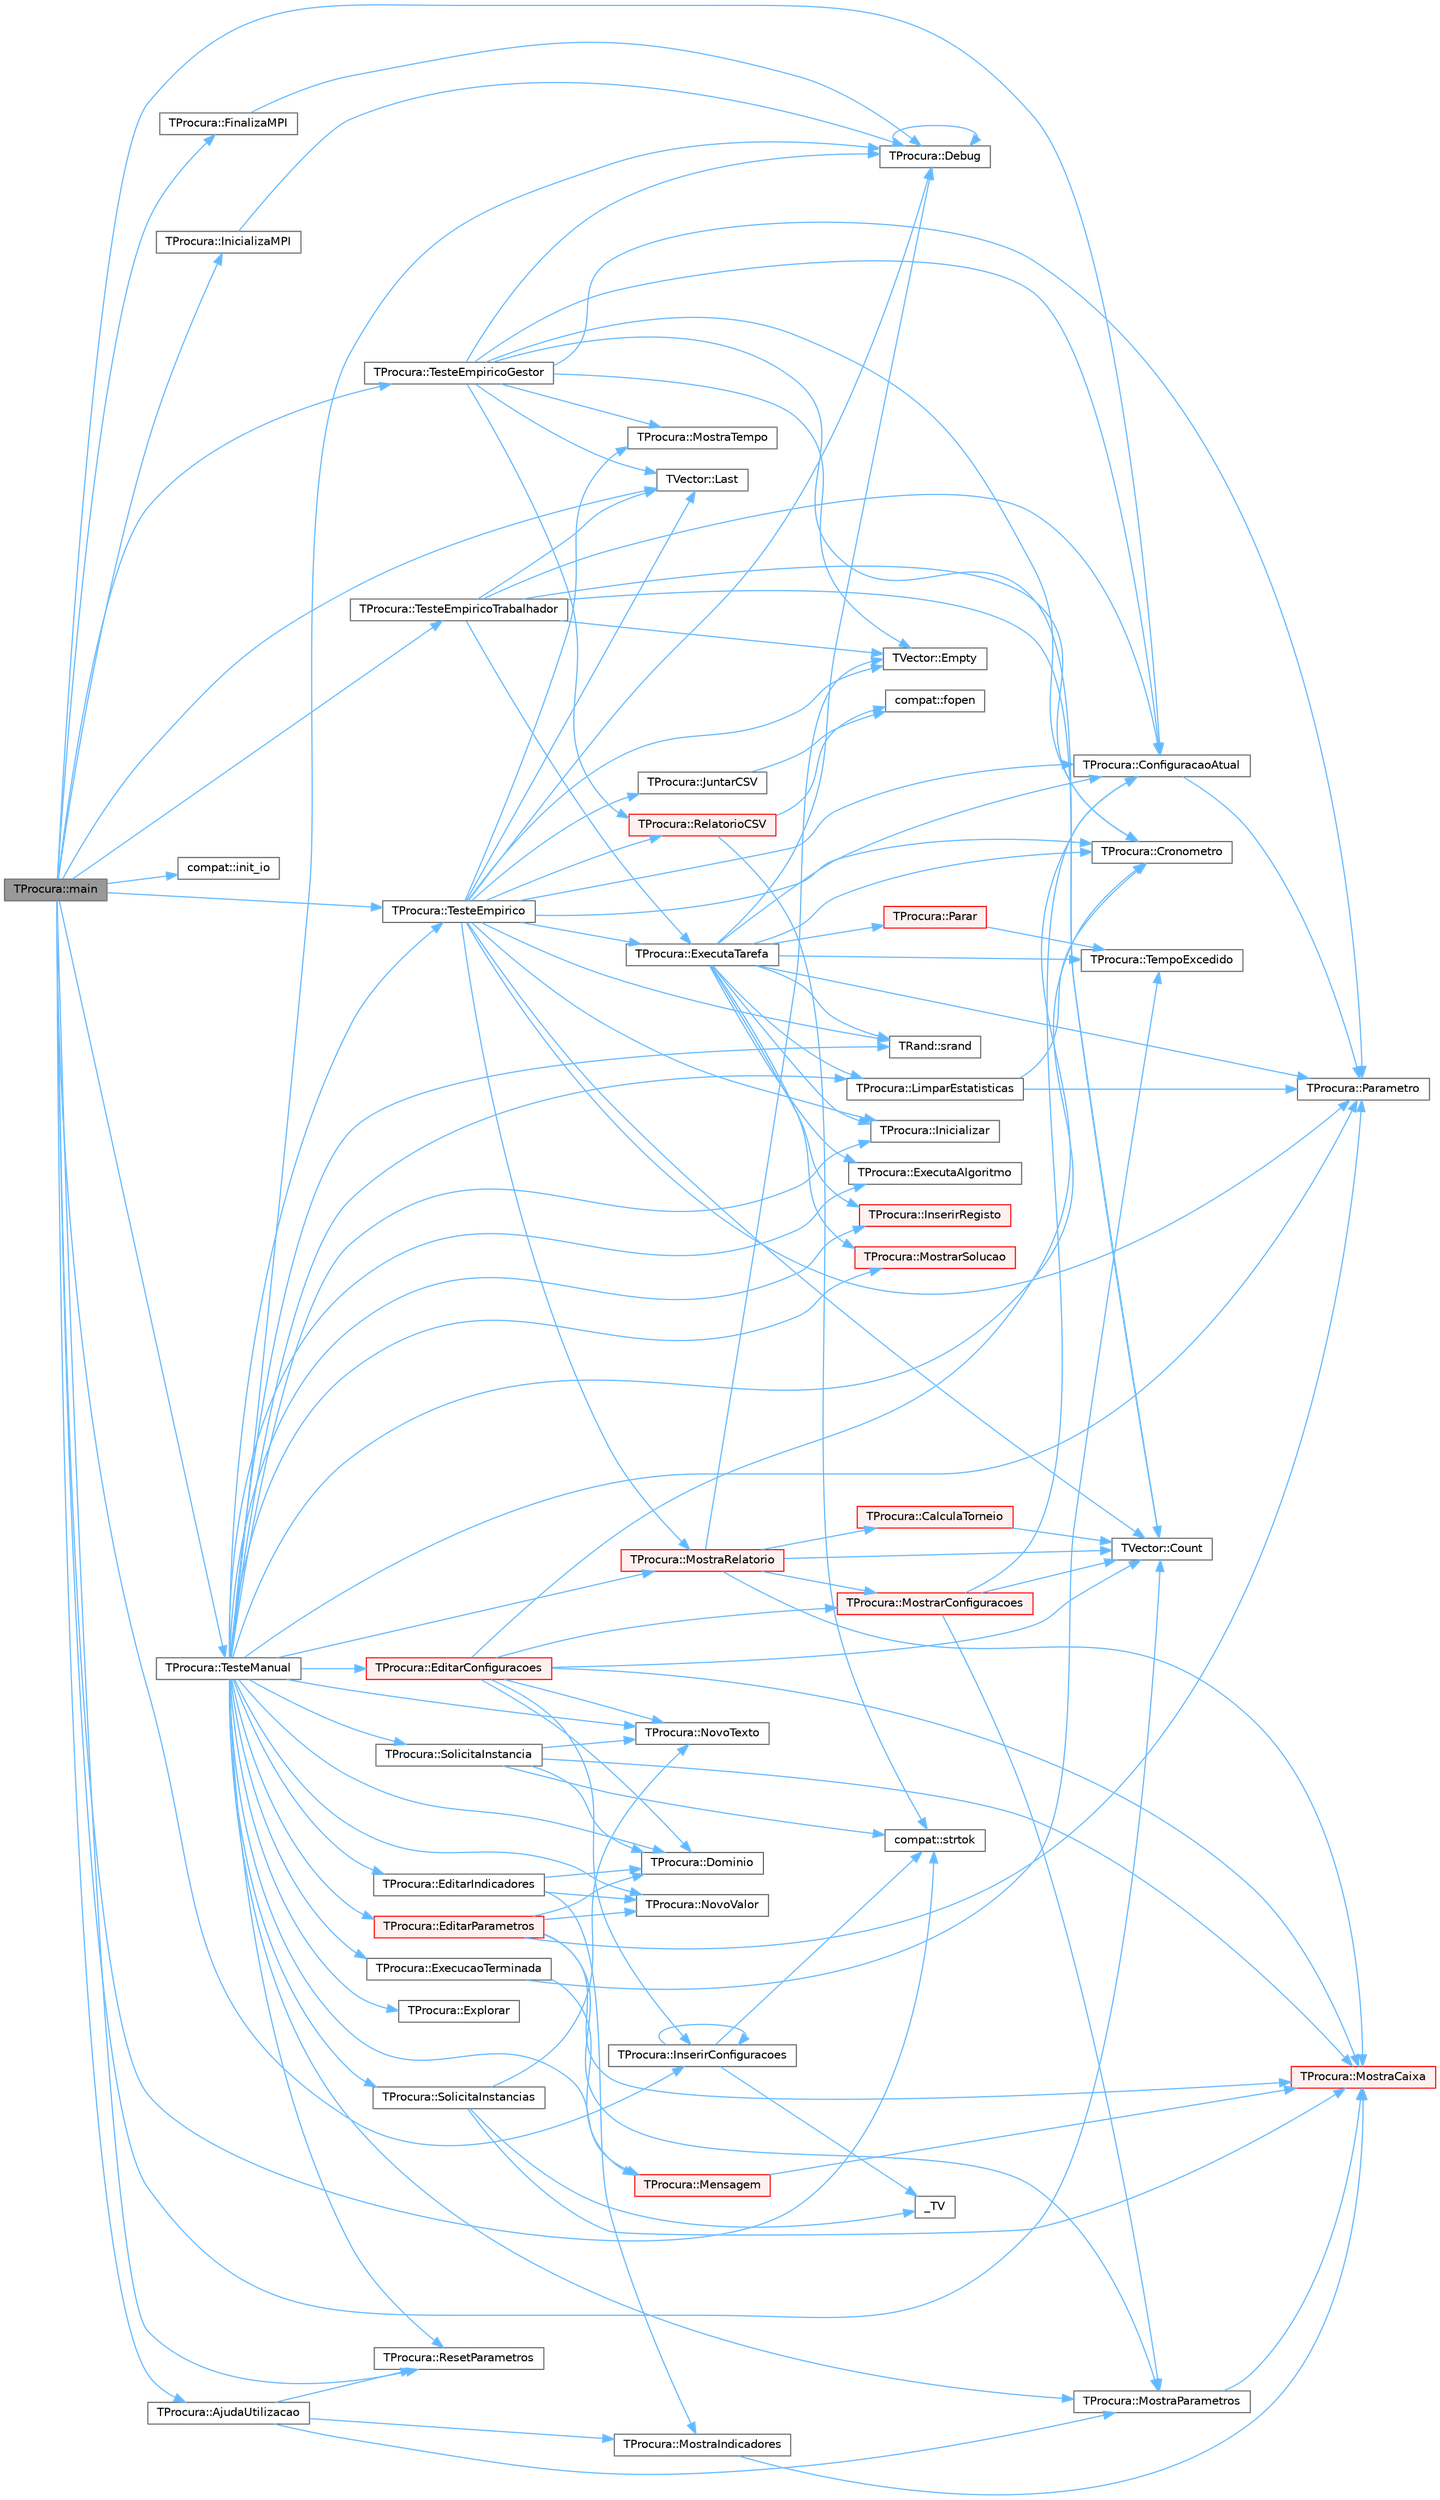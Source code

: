 digraph "TProcura::main"
{
 // LATEX_PDF_SIZE
  bgcolor="transparent";
  edge [fontname=Helvetica,fontsize=10,labelfontname=Helvetica,labelfontsize=10];
  node [fontname=Helvetica,fontsize=10,shape=box,height=0.2,width=0.4];
  rankdir="LR";
  Node1 [id="Node000001",label="TProcura::main",height=0.2,width=0.4,color="gray40", fillcolor="grey60", style="filled", fontcolor="black",tooltip="Inicializa a interação com o utilizador."];
  Node1 -> Node2 [id="edge1_Node000001_Node000002",color="steelblue1",style="solid",tooltip=" "];
  Node2 [id="Node000002",label="TProcura::AjudaUtilizacao",height=0.2,width=0.4,color="grey40", fillcolor="white", style="filled",URL="$classTProcura.html#adc4d653fe0feb6033083adc5d19e7fb5",tooltip="Mostra ajuda de utilização do programa."];
  Node2 -> Node3 [id="edge2_Node000002_Node000003",color="steelblue1",style="solid",tooltip=" "];
  Node3 [id="Node000003",label="TProcura::MostraIndicadores",height=0.2,width=0.4,color="grey40", fillcolor="white", style="filled",URL="$classTProcura.html#a99f5cf1c59ce543a58d802a1ac907299",tooltip="Mostra os indicadores definidos."];
  Node3 -> Node4 [id="edge3_Node000003_Node000004",color="steelblue1",style="solid",tooltip=" "];
  Node4 [id="Node000004",label="TProcura::MostraCaixa",height=0.2,width=0.4,color="red", fillcolor="#FFF0F0", style="filled",URL="$classTProcura.html#afa633176f014aeed4be467dbd50060c2",tooltip=" "];
  Node2 -> Node6 [id="edge4_Node000002_Node000006",color="steelblue1",style="solid",tooltip=" "];
  Node6 [id="Node000006",label="TProcura::MostraParametros",height=0.2,width=0.4,color="grey40", fillcolor="white", style="filled",URL="$classTProcura.html#ae7fa07f03b8e5a201e35023ba7724b82",tooltip="Mostra os parâmetros atuais."];
  Node6 -> Node4 [id="edge5_Node000006_Node000004",color="steelblue1",style="solid",tooltip=" "];
  Node2 -> Node7 [id="edge6_Node000002_Node000007",color="steelblue1",style="solid",tooltip=" "];
  Node7 [id="Node000007",label="TProcura::ResetParametros",height=0.2,width=0.4,color="grey40", fillcolor="white", style="filled",URL="$classTProcura.html#a6b870a79b10bf2523bdb37c4b06bb871",tooltip="Inicializa os parametros, indicadores e instâncias."];
  Node1 -> Node8 [id="edge7_Node000001_Node000008",color="steelblue1",style="solid",tooltip=" "];
  Node8 [id="Node000008",label="TProcura::ConfiguracaoAtual",height=0.2,width=0.4,color="grey40", fillcolor="white", style="filled",URL="$classTProcura.html#ac1d9f06b12765a02290050af15463186",tooltip="Grava ou lê a configuração atual."];
  Node8 -> Node9 [id="edge8_Node000008_Node000009",color="steelblue1",style="solid",tooltip=" "];
  Node9 [id="Node000009",label="TProcura::Parametro",height=0.2,width=0.4,color="grey40", fillcolor="white", style="filled",URL="$classTProcura.html#a0e9e692f29af8a5d5279a8647c800437",tooltip=" "];
  Node1 -> Node10 [id="edge9_Node000001_Node000010",color="steelblue1",style="solid",tooltip=" "];
  Node10 [id="Node000010",label="TVector::Count",height=0.2,width=0.4,color="grey40", fillcolor="white", style="filled",URL="$classTVector.html#ac3c744d84543ca6e32859eb7dfccfeef",tooltip=" "];
  Node1 -> Node11 [id="edge10_Node000001_Node000011",color="steelblue1",style="solid",tooltip=" "];
  Node11 [id="Node000011",label="TProcura::FinalizaMPI",height=0.2,width=0.4,color="grey40", fillcolor="white", style="filled",URL="$classTProcura.html#a5f946d1f7a89ca3c50fbb80477966607",tooltip="Finaliza o ambiente MPI, se aplicável."];
  Node11 -> Node12 [id="edge11_Node000011_Node000012",color="steelblue1",style="solid",tooltip=" "];
  Node12 [id="Node000012",label="TProcura::Debug",height=0.2,width=0.4,color="grey40", fillcolor="white", style="filled",URL="$classTProcura.html#a0c5676c1b54ab6bdc1045b98aeafe456",tooltip="Mostra o estado no ecrã, para debug."];
  Node12 -> Node12 [id="edge12_Node000012_Node000012",color="steelblue1",style="solid",tooltip=" "];
  Node1 -> Node13 [id="edge13_Node000001_Node000013",color="steelblue1",style="solid",tooltip=" "];
  Node13 [id="Node000013",label="TProcura::InicializaMPI",height=0.2,width=0.4,color="grey40", fillcolor="white", style="filled",URL="$classTProcura.html#a99028e43382ddefb3660942deb95608d",tooltip="Inicializa o ambiente MPI, se aplicável."];
  Node13 -> Node12 [id="edge14_Node000013_Node000012",color="steelblue1",style="solid",tooltip=" "];
  Node1 -> Node14 [id="edge15_Node000001_Node000014",color="steelblue1",style="solid",tooltip=" "];
  Node14 [id="Node000014",label="compat::init_io",height=0.2,width=0.4,color="grey40", fillcolor="white", style="filled",URL="$namespacecompat.html#a4458d9a13083e2a6ae1b6c659c4043cc",tooltip=" "];
  Node1 -> Node15 [id="edge16_Node000001_Node000015",color="steelblue1",style="solid",tooltip=" "];
  Node15 [id="Node000015",label="TProcura::InserirConfiguracoes",height=0.2,width=0.4,color="grey40", fillcolor="white", style="filled",URL="$classTProcura.html#a662c7ff8ba62bb5745a7ee0ec92eea13",tooltip="Insere configurações a partir de uma string."];
  Node15 -> Node16 [id="edge17_Node000015_Node000016",color="steelblue1",style="solid",tooltip=" "];
  Node16 [id="Node000016",label="_TV",height=0.2,width=0.4,color="grey40", fillcolor="white", style="filled",URL="$TVector_8h.html#a442726d787e600d83bb1f358840dcb3a",tooltip=" "];
  Node15 -> Node15 [id="edge18_Node000015_Node000015",color="steelblue1",style="solid",tooltip=" "];
  Node15 -> Node17 [id="edge19_Node000015_Node000017",color="steelblue1",style="solid",tooltip=" "];
  Node17 [id="Node000017",label="compat::strtok",height=0.2,width=0.4,color="grey40", fillcolor="white", style="filled",URL="$namespacecompat.html#a342aea1a38c4383aedcc7fea5e68048a",tooltip=" "];
  Node1 -> Node18 [id="edge20_Node000001_Node000018",color="steelblue1",style="solid",tooltip=" "];
  Node18 [id="Node000018",label="TVector::Last",height=0.2,width=0.4,color="grey40", fillcolor="white", style="filled",URL="$classTVector.html#aa304d639c79ef2842f9951846c6292e3",tooltip=" "];
  Node1 -> Node7 [id="edge21_Node000001_Node000007",color="steelblue1",style="solid",tooltip=" "];
  Node1 -> Node17 [id="edge22_Node000001_Node000017",color="steelblue1",style="solid",tooltip=" "];
  Node1 -> Node19 [id="edge23_Node000001_Node000019",color="steelblue1",style="solid",tooltip=" "];
  Node19 [id="Node000019",label="TProcura::TesteEmpirico",height=0.2,width=0.4,color="grey40", fillcolor="white", style="filled",URL="$classTProcura.html#ae98922e2f7f8bb6e487af0a1e4f84336",tooltip="Executa testes empíricos, em todas as configurações guardadas, nas instâncias selecionadas."];
  Node19 -> Node8 [id="edge24_Node000019_Node000008",color="steelblue1",style="solid",tooltip=" "];
  Node19 -> Node10 [id="edge25_Node000019_Node000010",color="steelblue1",style="solid",tooltip=" "];
  Node19 -> Node20 [id="edge26_Node000019_Node000020",color="steelblue1",style="solid",tooltip=" "];
  Node20 [id="Node000020",label="TProcura::Cronometro",height=0.2,width=0.4,color="grey40", fillcolor="white", style="filled",URL="$classTProcura.html#adb09aa964fe750da7a383318cd0f48a0",tooltip="retorna o tempo em segundos desde que o cronómetro foi inicializado"];
  Node19 -> Node12 [id="edge27_Node000019_Node000012",color="steelblue1",style="solid",tooltip=" "];
  Node19 -> Node21 [id="edge28_Node000019_Node000021",color="steelblue1",style="solid",tooltip=" "];
  Node21 [id="Node000021",label="TVector::Empty",height=0.2,width=0.4,color="grey40", fillcolor="white", style="filled",URL="$classTVector.html#a4f242a23bca606a1d0c8f75115b1fde9",tooltip=" "];
  Node19 -> Node22 [id="edge29_Node000019_Node000022",color="steelblue1",style="solid",tooltip=" "];
  Node22 [id="Node000022",label="TProcura::ExecutaTarefa",height=0.2,width=0.4,color="grey40", fillcolor="white", style="filled",URL="$classTProcura.html#a2c3c5fdff8277b04a219156dec0f068b",tooltip="Executa uma tarefa num teste empírico."];
  Node22 -> Node8 [id="edge30_Node000022_Node000008",color="steelblue1",style="solid",tooltip=" "];
  Node22 -> Node20 [id="edge31_Node000022_Node000020",color="steelblue1",style="solid",tooltip=" "];
  Node22 -> Node12 [id="edge32_Node000022_Node000012",color="steelblue1",style="solid",tooltip=" "];
  Node22 -> Node23 [id="edge33_Node000022_Node000023",color="steelblue1",style="solid",tooltip=" "];
  Node23 [id="Node000023",label="TProcura::ExecutaAlgoritmo",height=0.2,width=0.4,color="grey40", fillcolor="white", style="filled",URL="$classTProcura.html#a1297806db02da2a44794883a6f427965",tooltip="Executa o algoritmo com os parametros atuais."];
  Node22 -> Node24 [id="edge34_Node000022_Node000024",color="steelblue1",style="solid",tooltip=" "];
  Node24 [id="Node000024",label="TProcura::Inicializar",height=0.2,width=0.4,color="grey40", fillcolor="white", style="filled",URL="$classTProcura.html#a1af0e64ed79d99972d8d48fadf839f43",tooltip="Coloca o objecto no estado inicial da procura."];
  Node22 -> Node25 [id="edge35_Node000022_Node000025",color="steelblue1",style="solid",tooltip=" "];
  Node25 [id="Node000025",label="TProcura::InserirRegisto",height=0.2,width=0.4,color="red", fillcolor="#FFF0F0", style="filled",URL="$classTProcura.html#acd7a254a5057023a21b9909053c36f24",tooltip="Insere um novo registo de resultados."];
  Node22 -> Node29 [id="edge36_Node000022_Node000029",color="steelblue1",style="solid",tooltip=" "];
  Node29 [id="Node000029",label="TProcura::LimparEstatisticas",height=0.2,width=0.4,color="grey40", fillcolor="white", style="filled",URL="$classTProcura.html#ae82e7be02923531e7ead26b1b25cec0f",tooltip="Chapar antes da execução do algoritmo. Limpa valores estatísticos, e fixa o instante limite de tempo ..."];
  Node29 -> Node20 [id="edge37_Node000029_Node000020",color="steelblue1",style="solid",tooltip=" "];
  Node29 -> Node9 [id="edge38_Node000029_Node000009",color="steelblue1",style="solid",tooltip=" "];
  Node22 -> Node30 [id="edge39_Node000022_Node000030",color="steelblue1",style="solid",tooltip=" "];
  Node30 [id="Node000030",label="TProcura::MostrarSolucao",height=0.2,width=0.4,color="red", fillcolor="#FFF0F0", style="filled",URL="$classTProcura.html#a014a294d094430b113ffb36e64a74d97",tooltip="definir para visualizar a solução"];
  Node22 -> Node9 [id="edge40_Node000022_Node000009",color="steelblue1",style="solid",tooltip=" "];
  Node22 -> Node31 [id="edge41_Node000022_Node000031",color="steelblue1",style="solid",tooltip=" "];
  Node31 [id="Node000031",label="TProcura::Parar",height=0.2,width=0.4,color="red", fillcolor="#FFF0F0", style="filled",URL="$classTProcura.html#a7952e187e1b0ae0ca52edab157223179",tooltip="Verifica se a procura deve ser interrompida."];
  Node31 -> Node33 [id="edge42_Node000031_Node000033",color="steelblue1",style="solid",tooltip=" "];
  Node33 [id="Node000033",label="TProcura::TempoExcedido",height=0.2,width=0.4,color="grey40", fillcolor="white", style="filled",URL="$classTProcura.html#afa3015ac104b603930d3f60a34c09fff",tooltip=" "];
  Node22 -> Node34 [id="edge43_Node000022_Node000034",color="steelblue1",style="solid",tooltip=" "];
  Node34 [id="Node000034",label="TRand::srand",height=0.2,width=0.4,color="grey40", fillcolor="white", style="filled",URL="$namespaceTRand.html#ad0b319d6f58ab6820b001b4e3d3ae245",tooltip="Inicializa a semente da geração pseudo-aleatória."];
  Node22 -> Node33 [id="edge44_Node000022_Node000033",color="steelblue1",style="solid",tooltip=" "];
  Node19 -> Node24 [id="edge45_Node000019_Node000024",color="steelblue1",style="solid",tooltip=" "];
  Node19 -> Node35 [id="edge46_Node000019_Node000035",color="steelblue1",style="solid",tooltip=" "];
  Node35 [id="Node000035",label="TProcura::JuntarCSV",height=0.2,width=0.4,color="grey40", fillcolor="white", style="filled",URL="$classTProcura.html#aa47aff45144b528adaecdb654c498844",tooltip="Juntar ficheiros CSV gerados por diferentes processos MPI em um único ficheiro."];
  Node35 -> Node36 [id="edge47_Node000035_Node000036",color="steelblue1",style="solid",tooltip=" "];
  Node36 [id="Node000036",label="compat::fopen",height=0.2,width=0.4,color="grey40", fillcolor="white", style="filled",URL="$namespacecompat.html#a00b22acc72899dbcb64f43ad8ec8b41d",tooltip=" "];
  Node19 -> Node18 [id="edge48_Node000019_Node000018",color="steelblue1",style="solid",tooltip=" "];
  Node19 -> Node37 [id="edge49_Node000019_Node000037",color="steelblue1",style="solid",tooltip=" "];
  Node37 [id="Node000037",label="TProcura::MostraRelatorio",height=0.2,width=0.4,color="red", fillcolor="#FFF0F0", style="filled",URL="$classTProcura.html#a8efec796677c8e25ad8bdb56a1082e2d",tooltip="Mostra um relatório dos resultados."];
  Node37 -> Node38 [id="edge50_Node000037_Node000038",color="steelblue1",style="solid",tooltip=" "];
  Node38 [id="Node000038",label="TProcura::CalculaTorneio",height=0.2,width=0.4,color="red", fillcolor="#FFF0F0", style="filled",URL="$classTProcura.html#ac1beda871dff742fdb49ae150cda24e3",tooltip="Calcula o torneio entre várias configurações."];
  Node38 -> Node10 [id="edge51_Node000038_Node000010",color="steelblue1",style="solid",tooltip=" "];
  Node37 -> Node10 [id="edge52_Node000037_Node000010",color="steelblue1",style="solid",tooltip=" "];
  Node37 -> Node21 [id="edge53_Node000037_Node000021",color="steelblue1",style="solid",tooltip=" "];
  Node37 -> Node4 [id="edge54_Node000037_Node000004",color="steelblue1",style="solid",tooltip=" "];
  Node37 -> Node43 [id="edge55_Node000037_Node000043",color="steelblue1",style="solid",tooltip=" "];
  Node43 [id="Node000043",label="TProcura::MostrarConfiguracoes",height=0.2,width=0.4,color="red", fillcolor="#FFF0F0", style="filled",URL="$classTProcura.html#a3332047124784be2fc7af575a5f7f8b5",tooltip="Mostra as configurações disponíveis."];
  Node43 -> Node8 [id="edge56_Node000043_Node000008",color="steelblue1",style="solid",tooltip=" "];
  Node43 -> Node10 [id="edge57_Node000043_Node000010",color="steelblue1",style="solid",tooltip=" "];
  Node43 -> Node6 [id="edge58_Node000043_Node000006",color="steelblue1",style="solid",tooltip=" "];
  Node19 -> Node45 [id="edge59_Node000019_Node000045",color="steelblue1",style="solid",tooltip=" "];
  Node45 [id="Node000045",label="TProcura::MostraTempo",height=0.2,width=0.4,color="grey40", fillcolor="white", style="filled",URL="$classTProcura.html#a3bfb17b3b826cc2f593f950a227c3049",tooltip="Mostra tempo num formato humano."];
  Node19 -> Node9 [id="edge60_Node000019_Node000009",color="steelblue1",style="solid",tooltip=" "];
  Node19 -> Node46 [id="edge61_Node000019_Node000046",color="steelblue1",style="solid",tooltip=" "];
  Node46 [id="Node000046",label="TProcura::RelatorioCSV",height=0.2,width=0.4,color="red", fillcolor="#FFF0F0", style="filled",URL="$classTProcura.html#ab29731e4c9c1d57ccf72740d7d96ec32",tooltip="Gera um relatório CSV com os resultados."];
  Node46 -> Node36 [id="edge62_Node000046_Node000036",color="steelblue1",style="solid",tooltip=" "];
  Node46 -> Node17 [id="edge63_Node000046_Node000017",color="steelblue1",style="solid",tooltip=" "];
  Node19 -> Node34 [id="edge64_Node000019_Node000034",color="steelblue1",style="solid",tooltip=" "];
  Node1 -> Node48 [id="edge65_Node000001_Node000048",color="steelblue1",style="solid",tooltip=" "];
  Node48 [id="Node000048",label="TProcura::TesteEmpiricoGestor",height=0.2,width=0.4,color="grey40", fillcolor="white", style="filled",URL="$classTProcura.html#afd7217164b5ffce15f1949138f469fdb",tooltip="Teste empírico com modo mestre-escravo (este é o mestre)"];
  Node48 -> Node8 [id="edge66_Node000048_Node000008",color="steelblue1",style="solid",tooltip=" "];
  Node48 -> Node10 [id="edge67_Node000048_Node000010",color="steelblue1",style="solid",tooltip=" "];
  Node48 -> Node20 [id="edge68_Node000048_Node000020",color="steelblue1",style="solid",tooltip=" "];
  Node48 -> Node12 [id="edge69_Node000048_Node000012",color="steelblue1",style="solid",tooltip=" "];
  Node48 -> Node21 [id="edge70_Node000048_Node000021",color="steelblue1",style="solid",tooltip=" "];
  Node48 -> Node18 [id="edge71_Node000048_Node000018",color="steelblue1",style="solid",tooltip=" "];
  Node48 -> Node45 [id="edge72_Node000048_Node000045",color="steelblue1",style="solid",tooltip=" "];
  Node48 -> Node9 [id="edge73_Node000048_Node000009",color="steelblue1",style="solid",tooltip=" "];
  Node48 -> Node46 [id="edge74_Node000048_Node000046",color="steelblue1",style="solid",tooltip=" "];
  Node1 -> Node49 [id="edge75_Node000001_Node000049",color="steelblue1",style="solid",tooltip=" "];
  Node49 [id="Node000049",label="TProcura::TesteEmpiricoTrabalhador",height=0.2,width=0.4,color="grey40", fillcolor="white", style="filled",URL="$classTProcura.html#a1b444fbb9aa1d6bf3df277df3f289587",tooltip="Teste empírico com modo mestre-escravo (este é o escravo)"];
  Node49 -> Node8 [id="edge76_Node000049_Node000008",color="steelblue1",style="solid",tooltip=" "];
  Node49 -> Node10 [id="edge77_Node000049_Node000010",color="steelblue1",style="solid",tooltip=" "];
  Node49 -> Node20 [id="edge78_Node000049_Node000020",color="steelblue1",style="solid",tooltip=" "];
  Node49 -> Node21 [id="edge79_Node000049_Node000021",color="steelblue1",style="solid",tooltip=" "];
  Node49 -> Node22 [id="edge80_Node000049_Node000022",color="steelblue1",style="solid",tooltip=" "];
  Node49 -> Node18 [id="edge81_Node000049_Node000018",color="steelblue1",style="solid",tooltip=" "];
  Node1 -> Node50 [id="edge82_Node000001_Node000050",color="steelblue1",style="solid",tooltip=" "];
  Node50 [id="Node000050",label="TProcura::TesteManual",height=0.2,width=0.4,color="grey40", fillcolor="white", style="filled",URL="$classTProcura.html#a5fdf4e8f76e59eb83fbc274fa61e34af",tooltip="Inicializa a interação com o utilizador."];
  Node50 -> Node20 [id="edge83_Node000050_Node000020",color="steelblue1",style="solid",tooltip=" "];
  Node50 -> Node12 [id="edge84_Node000050_Node000012",color="steelblue1",style="solid",tooltip=" "];
  Node50 -> Node51 [id="edge85_Node000050_Node000051",color="steelblue1",style="solid",tooltip=" "];
  Node51 [id="Node000051",label="TProcura::Dominio",height=0.2,width=0.4,color="grey40", fillcolor="white", style="filled",URL="$classTProcura.html#a12cd67e1b86ed4d6a6c47c652c0cd9bf",tooltip="Limita o domínio de um parâmetro inteiro."];
  Node50 -> Node52 [id="edge86_Node000050_Node000052",color="steelblue1",style="solid",tooltip=" "];
  Node52 [id="Node000052",label="TProcura::EditarConfiguracoes",height=0.2,width=0.4,color="red", fillcolor="#FFF0F0", style="filled",URL="$classTProcura.html#ae559b54c7ff363280df914fec988794f",tooltip="Permite ao utilizador editar as configurações."];
  Node52 -> Node8 [id="edge87_Node000052_Node000008",color="steelblue1",style="solid",tooltip=" "];
  Node52 -> Node10 [id="edge88_Node000052_Node000010",color="steelblue1",style="solid",tooltip=" "];
  Node52 -> Node51 [id="edge89_Node000052_Node000051",color="steelblue1",style="solid",tooltip=" "];
  Node52 -> Node15 [id="edge90_Node000052_Node000015",color="steelblue1",style="solid",tooltip=" "];
  Node52 -> Node4 [id="edge91_Node000052_Node000004",color="steelblue1",style="solid",tooltip=" "];
  Node52 -> Node43 [id="edge92_Node000052_Node000043",color="steelblue1",style="solid",tooltip=" "];
  Node52 -> Node55 [id="edge93_Node000052_Node000055",color="steelblue1",style="solid",tooltip=" "];
  Node55 [id="Node000055",label="TProcura::NovoTexto",height=0.2,width=0.4,color="grey40", fillcolor="white", style="filled",URL="$classTProcura.html#a17fa21564876d313f79b4376ce7366a1",tooltip=" "];
  Node50 -> Node56 [id="edge94_Node000050_Node000056",color="steelblue1",style="solid",tooltip=" "];
  Node56 [id="Node000056",label="TProcura::EditarIndicadores",height=0.2,width=0.4,color="grey40", fillcolor="white", style="filled",URL="$classTProcura.html#a8f5d1ccb82a33db762fbb8400eeacf39",tooltip="Permite ao utilizador editar os indicadores a utilizar."];
  Node56 -> Node51 [id="edge95_Node000056_Node000051",color="steelblue1",style="solid",tooltip=" "];
  Node56 -> Node3 [id="edge96_Node000056_Node000003",color="steelblue1",style="solid",tooltip=" "];
  Node56 -> Node57 [id="edge97_Node000056_Node000057",color="steelblue1",style="solid",tooltip=" "];
  Node57 [id="Node000057",label="TProcura::NovoValor",height=0.2,width=0.4,color="grey40", fillcolor="white", style="filled",URL="$classTProcura.html#a9918a19f3cead7c9c6bd28f19ff31b0e",tooltip=" "];
  Node50 -> Node58 [id="edge98_Node000050_Node000058",color="steelblue1",style="solid",tooltip=" "];
  Node58 [id="Node000058",label="TProcura::EditarParametros",height=0.2,width=0.4,color="red", fillcolor="#FFF0F0", style="filled",URL="$classTProcura.html#ab044dca559e3c04e5cec68647af2c7c4",tooltip="Permite ao utilizador editar os parâmetros."];
  Node58 -> Node51 [id="edge99_Node000058_Node000051",color="steelblue1",style="solid",tooltip=" "];
  Node58 -> Node4 [id="edge100_Node000058_Node000004",color="steelblue1",style="solid",tooltip=" "];
  Node58 -> Node6 [id="edge101_Node000058_Node000006",color="steelblue1",style="solid",tooltip=" "];
  Node58 -> Node57 [id="edge102_Node000058_Node000057",color="steelblue1",style="solid",tooltip=" "];
  Node58 -> Node9 [id="edge103_Node000058_Node000009",color="steelblue1",style="solid",tooltip=" "];
  Node50 -> Node59 [id="edge104_Node000050_Node000059",color="steelblue1",style="solid",tooltip=" "];
  Node59 [id="Node000059",label="TProcura::ExecucaoTerminada",height=0.2,width=0.4,color="grey40", fillcolor="white", style="filled",URL="$classTProcura.html#a86985c8dc9a0e0bd375a4148f6ea6de7",tooltip="Chamar após a execução do algoritmo. Grava o tempo consumido."];
  Node59 -> Node60 [id="edge105_Node000059_Node000060",color="steelblue1",style="solid",tooltip=" "];
  Node60 [id="Node000060",label="TProcura::Mensagem",height=0.2,width=0.4,color="red", fillcolor="#FFF0F0", style="filled",URL="$classTProcura.html#a8367fcda807ebad51f2475eba9adf3a3",tooltip=" "];
  Node60 -> Node4 [id="edge106_Node000060_Node000004",color="steelblue1",style="solid",tooltip=" "];
  Node59 -> Node33 [id="edge107_Node000059_Node000033",color="steelblue1",style="solid",tooltip=" "];
  Node50 -> Node23 [id="edge108_Node000050_Node000023",color="steelblue1",style="solid",tooltip=" "];
  Node50 -> Node61 [id="edge109_Node000050_Node000061",color="steelblue1",style="solid",tooltip=" "];
  Node61 [id="Node000061",label="TProcura::Explorar",height=0.2,width=0.4,color="grey40", fillcolor="white", style="filled",URL="$classTProcura.html#abd93e2ba1f58d3ee7bef74845cee99fb",tooltip="definir para explorar manualmente os dados (não definido em TProcura, apenas em TProcuraConstrutiva)"];
  Node50 -> Node24 [id="edge110_Node000050_Node000024",color="steelblue1",style="solid",tooltip=" "];
  Node50 -> Node25 [id="edge111_Node000050_Node000025",color="steelblue1",style="solid",tooltip=" "];
  Node50 -> Node29 [id="edge112_Node000050_Node000029",color="steelblue1",style="solid",tooltip=" "];
  Node50 -> Node60 [id="edge113_Node000050_Node000060",color="steelblue1",style="solid",tooltip=" "];
  Node50 -> Node6 [id="edge114_Node000050_Node000006",color="steelblue1",style="solid",tooltip=" "];
  Node50 -> Node37 [id="edge115_Node000050_Node000037",color="steelblue1",style="solid",tooltip=" "];
  Node50 -> Node30 [id="edge116_Node000050_Node000030",color="steelblue1",style="solid",tooltip=" "];
  Node50 -> Node55 [id="edge117_Node000050_Node000055",color="steelblue1",style="solid",tooltip=" "];
  Node50 -> Node57 [id="edge118_Node000050_Node000057",color="steelblue1",style="solid",tooltip=" "];
  Node50 -> Node9 [id="edge119_Node000050_Node000009",color="steelblue1",style="solid",tooltip=" "];
  Node50 -> Node7 [id="edge120_Node000050_Node000007",color="steelblue1",style="solid",tooltip=" "];
  Node50 -> Node62 [id="edge121_Node000050_Node000062",color="steelblue1",style="solid",tooltip=" "];
  Node62 [id="Node000062",label="TProcura::SolicitaInstancia",height=0.2,width=0.4,color="grey40", fillcolor="white", style="filled",URL="$classTProcura.html#ae9f0b921a171a110e6a6fcc209332635",tooltip="Solicita ao utilizador o ID da instância a utilizar, permitindo alterar também o prefixo do ficheiro."];
  Node62 -> Node51 [id="edge122_Node000062_Node000051",color="steelblue1",style="solid",tooltip=" "];
  Node62 -> Node4 [id="edge123_Node000062_Node000004",color="steelblue1",style="solid",tooltip=" "];
  Node62 -> Node55 [id="edge124_Node000062_Node000055",color="steelblue1",style="solid",tooltip=" "];
  Node62 -> Node17 [id="edge125_Node000062_Node000017",color="steelblue1",style="solid",tooltip=" "];
  Node50 -> Node63 [id="edge126_Node000050_Node000063",color="steelblue1",style="solid",tooltip=" "];
  Node63 [id="Node000063",label="TProcura::SolicitaInstancias",height=0.2,width=0.4,color="grey40", fillcolor="white", style="filled",URL="$classTProcura.html#a6941386b767d6f0723c6eb9d27241d69",tooltip="Solicita ao utilizador uma lista de instâncias."];
  Node63 -> Node16 [id="edge127_Node000063_Node000016",color="steelblue1",style="solid",tooltip=" "];
  Node63 -> Node4 [id="edge128_Node000063_Node000004",color="steelblue1",style="solid",tooltip=" "];
  Node63 -> Node55 [id="edge129_Node000063_Node000055",color="steelblue1",style="solid",tooltip=" "];
  Node50 -> Node34 [id="edge130_Node000050_Node000034",color="steelblue1",style="solid",tooltip=" "];
  Node50 -> Node19 [id="edge131_Node000050_Node000019",color="steelblue1",style="solid",tooltip=" "];
}
